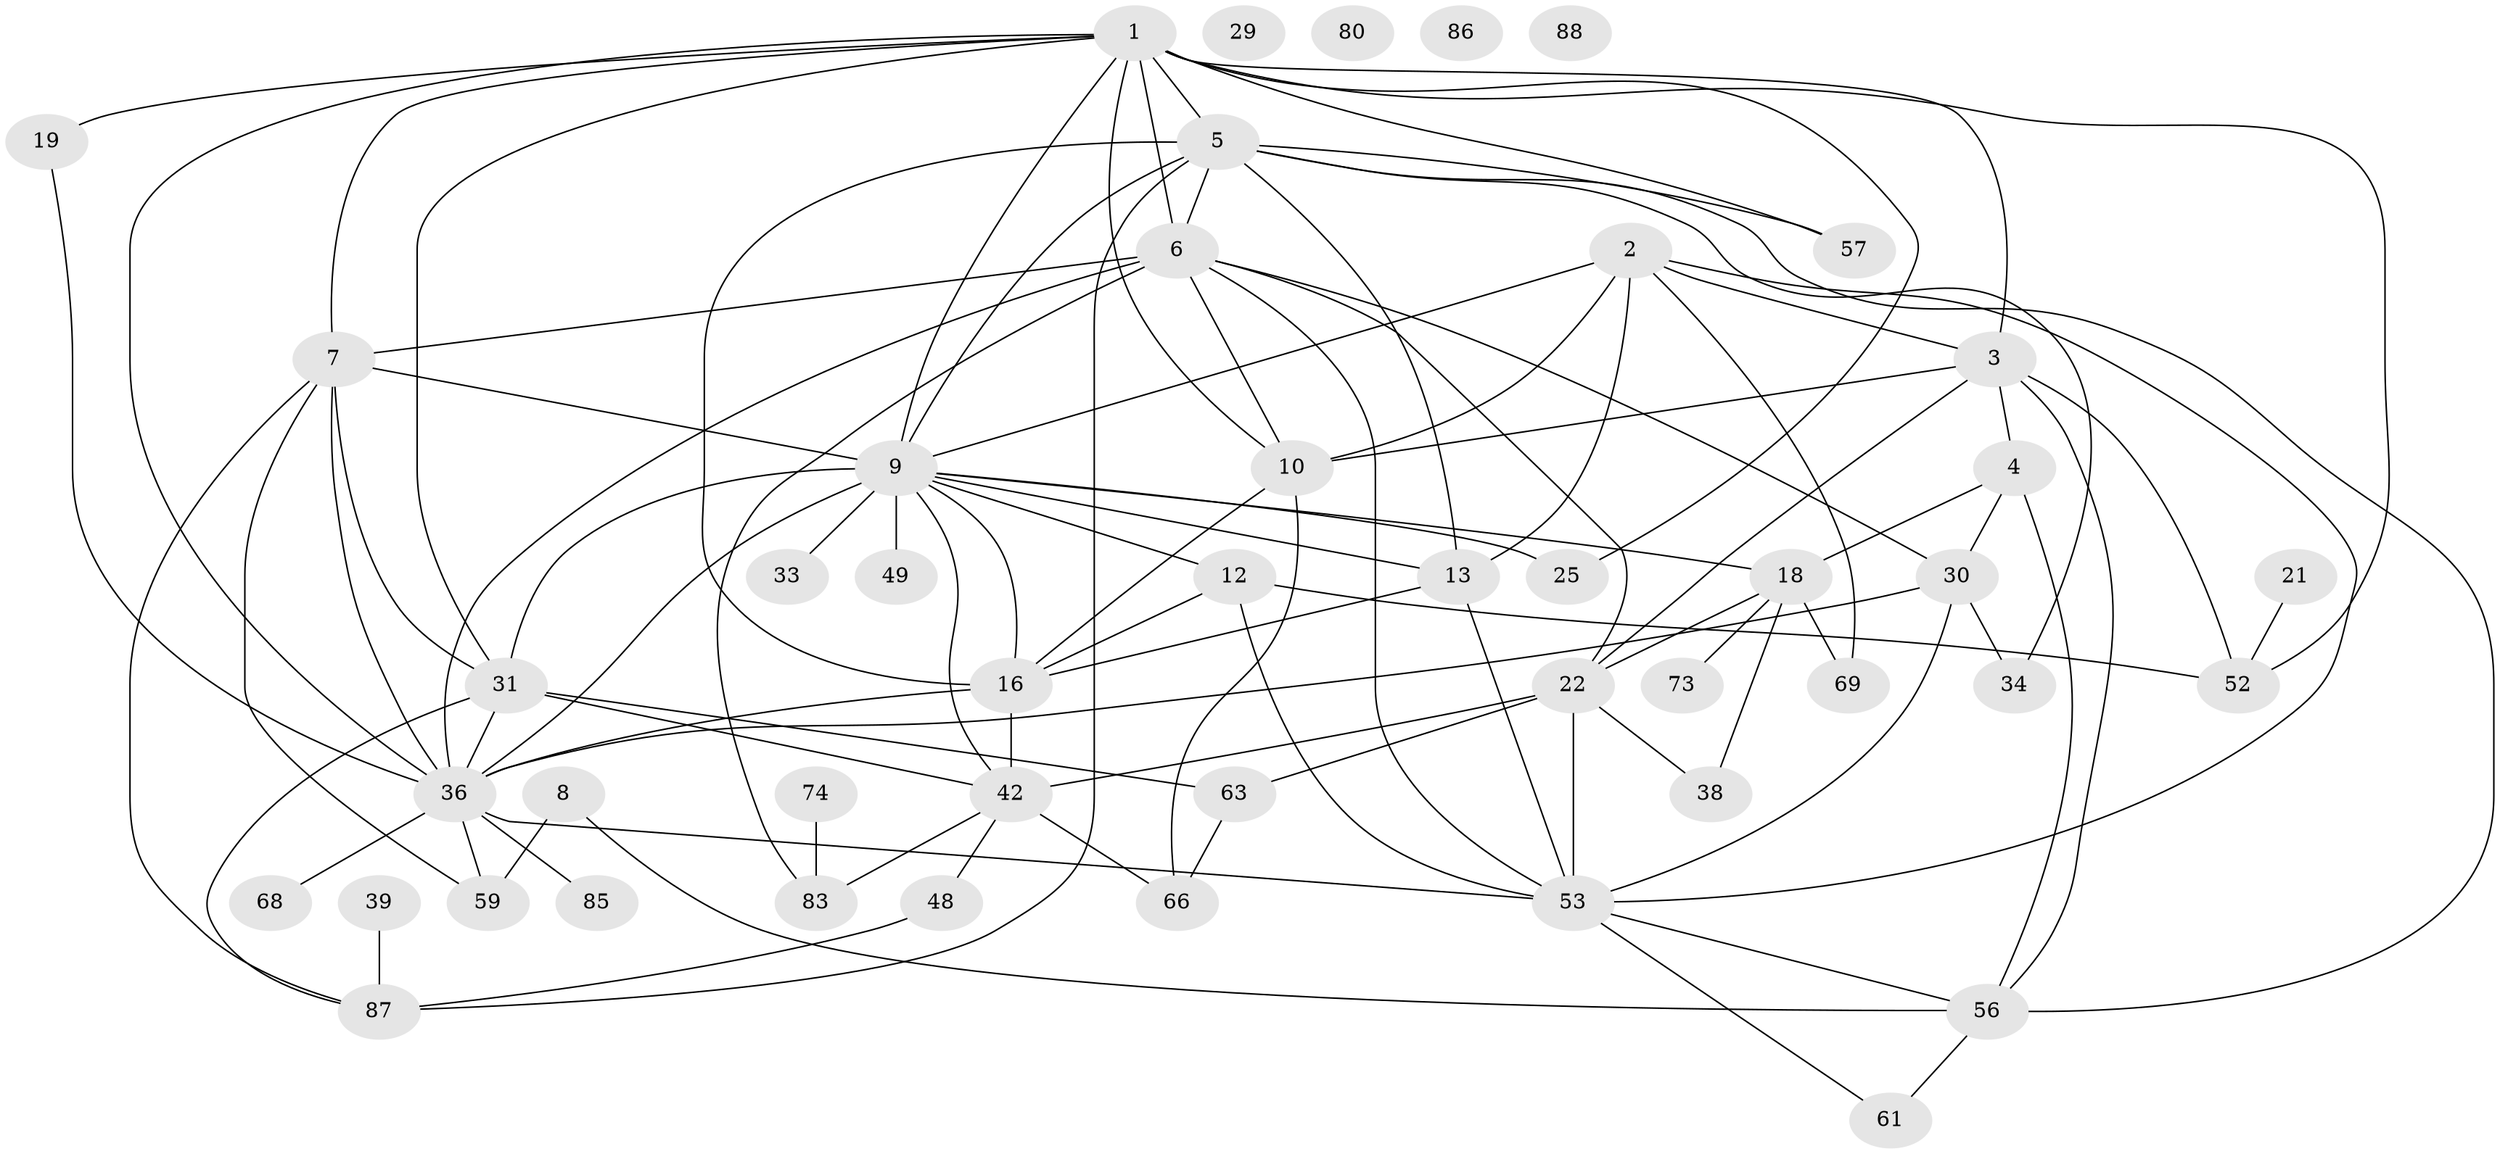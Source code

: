 // original degree distribution, {4: 0.23404255319148937, 6: 0.05319148936170213, 5: 0.18085106382978725, 1: 0.1702127659574468, 3: 0.14893617021276595, 2: 0.13829787234042554, 7: 0.02127659574468085, 0: 0.0425531914893617, 9: 0.010638297872340425}
// Generated by graph-tools (version 1.1) at 2025/16/03/04/25 18:16:31]
// undirected, 47 vertices, 98 edges
graph export_dot {
graph [start="1"]
  node [color=gray90,style=filled];
  1 [super="+37+11"];
  2 [super="+67+14"];
  3 [super="+26+35+89"];
  4 [super="+58"];
  5 [super="+64+24"];
  6 [super="+71+70+32"];
  7 [super="+82+27"];
  8;
  9 [super="+20+94"];
  10;
  12 [super="+23"];
  13 [super="+15+46"];
  16 [super="+84+55+40"];
  18 [super="+28"];
  19;
  21;
  22 [super="+93"];
  25;
  29;
  30 [super="+41+62+45"];
  31 [super="+79+44"];
  33;
  34;
  36 [super="+47+54"];
  38;
  39;
  42 [super="+43+92"];
  48;
  49;
  52 [super="+76"];
  53;
  56 [super="+77"];
  57;
  59;
  61 [super="+90"];
  63;
  66 [super="+75"];
  68;
  69;
  73;
  74;
  80;
  83;
  85;
  86;
  87;
  88;
  1 -- 10;
  1 -- 6 [weight=2];
  1 -- 25;
  1 -- 57;
  1 -- 31;
  1 -- 9;
  1 -- 3 [weight=2];
  1 -- 19;
  1 -- 5;
  1 -- 52;
  1 -- 36;
  1 -- 7;
  2 -- 3;
  2 -- 10 [weight=2];
  2 -- 69;
  2 -- 13;
  2 -- 9;
  2 -- 53;
  3 -- 10;
  3 -- 52 [weight=2];
  3 -- 22;
  3 -- 56;
  3 -- 4;
  4 -- 18;
  4 -- 56;
  4 -- 30;
  5 -- 16;
  5 -- 57;
  5 -- 13;
  5 -- 34;
  5 -- 6;
  5 -- 87;
  5 -- 56;
  5 -- 9 [weight=2];
  6 -- 22;
  6 -- 10;
  6 -- 30;
  6 -- 83;
  6 -- 53;
  6 -- 36 [weight=2];
  6 -- 7;
  7 -- 36;
  7 -- 31;
  7 -- 9 [weight=2];
  7 -- 87;
  7 -- 59;
  8 -- 59;
  8 -- 56;
  9 -- 42;
  9 -- 33;
  9 -- 12;
  9 -- 13;
  9 -- 49;
  9 -- 25;
  9 -- 31;
  9 -- 36 [weight=2];
  9 -- 18;
  9 -- 16;
  10 -- 66;
  10 -- 16;
  12 -- 53;
  12 -- 16;
  12 -- 52;
  13 -- 53;
  13 -- 16;
  16 -- 36;
  16 -- 42 [weight=3];
  18 -- 73;
  18 -- 69;
  18 -- 22;
  18 -- 38;
  19 -- 36;
  21 -- 52;
  22 -- 38;
  22 -- 53;
  22 -- 63;
  22 -- 42;
  30 -- 53;
  30 -- 34;
  30 -- 36;
  31 -- 36;
  31 -- 63;
  31 -- 87;
  31 -- 42;
  36 -- 68;
  36 -- 59;
  36 -- 53;
  36 -- 85;
  39 -- 87;
  42 -- 83;
  42 -- 48;
  42 -- 66;
  48 -- 87;
  53 -- 56;
  53 -- 61;
  56 -- 61;
  63 -- 66;
  74 -- 83;
}
